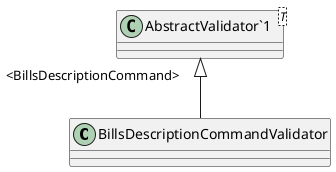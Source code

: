 @startuml
class BillsDescriptionCommandValidator {
}
class "AbstractValidator`1"<T> {
}
"AbstractValidator`1" "<BillsDescriptionCommand>" <|-- BillsDescriptionCommandValidator
@enduml
